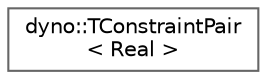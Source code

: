 digraph "Graphical Class Hierarchy"
{
 // LATEX_PDF_SIZE
  bgcolor="transparent";
  edge [fontname=Helvetica,fontsize=10,labelfontname=Helvetica,labelfontsize=10];
  node [fontname=Helvetica,fontsize=10,shape=box,height=0.2,width=0.4];
  rankdir="LR";
  Node0 [id="Node000000",label="dyno::TConstraintPair\l\< Real \>",height=0.2,width=0.4,color="grey40", fillcolor="white", style="filled",URL="$classdyno_1_1_t_constraint_pair.html",tooltip=" "];
}
